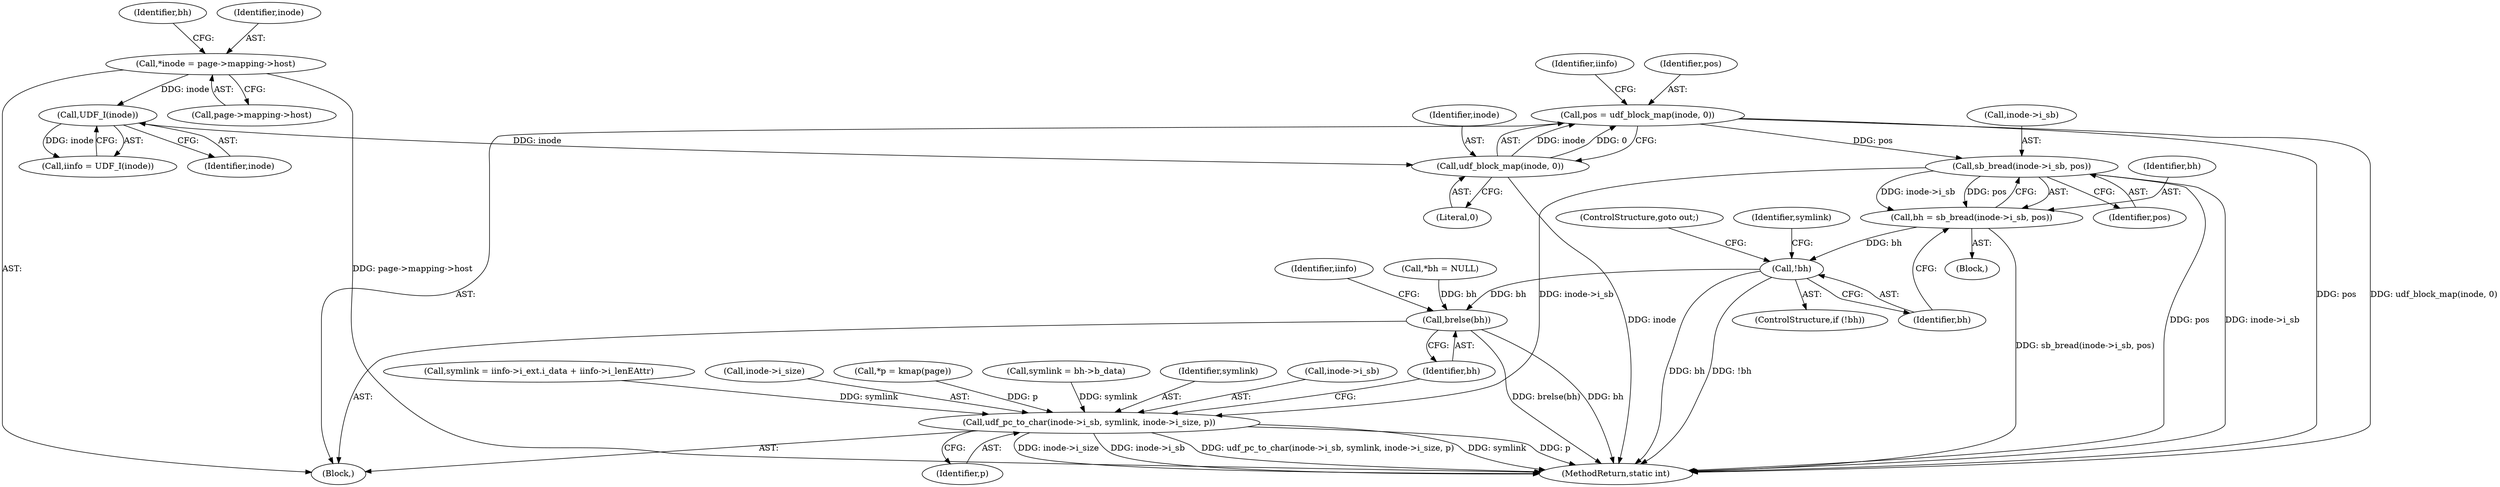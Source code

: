 digraph "0_linux_a1d47b262952a45aae62bd49cfaf33dd76c11a2c@API" {
"1000165" [label="(Call,sb_bread(inode->i_sb, pos))"];
"1000133" [label="(Call,pos = udf_block_map(inode, 0))"];
"1000135" [label="(Call,udf_block_map(inode, 0))"];
"1000131" [label="(Call,UDF_I(inode))"];
"1000105" [label="(Call,*inode = page->mapping->host)"];
"1000163" [label="(Call,bh = sb_bread(inode->i_sb, pos))"];
"1000171" [label="(Call,!bh)"];
"1000188" [label="(Call,brelse(bh))"];
"1000179" [label="(Call,udf_pc_to_char(inode->i_sb, symlink, inode->i_size, p))"];
"1000133" [label="(Call,pos = udf_block_map(inode, 0))"];
"1000173" [label="(ControlStructure,goto out;)"];
"1000114" [label="(Identifier,bh)"];
"1000137" [label="(Literal,0)"];
"1000150" [label="(Call,symlink = iinfo->i_ext.i_data + iinfo->i_lenEAttr)"];
"1000141" [label="(Identifier,iinfo)"];
"1000134" [label="(Identifier,pos)"];
"1000184" [label="(Call,inode->i_size)"];
"1000123" [label="(Call,*p = kmap(page))"];
"1000166" [label="(Call,inode->i_sb)"];
"1000164" [label="(Identifier,bh)"];
"1000174" [label="(Call,symlink = bh->b_data)"];
"1000105" [label="(Call,*inode = page->mapping->host)"];
"1000162" [label="(Block,)"];
"1000187" [label="(Identifier,p)"];
"1000129" [label="(Call,iinfo = UDF_I(inode))"];
"1000217" [label="(MethodReturn,static int)"];
"1000171" [label="(Call,!bh)"];
"1000183" [label="(Identifier,symlink)"];
"1000189" [label="(Identifier,bh)"];
"1000107" [label="(Call,page->mapping->host)"];
"1000135" [label="(Call,udf_block_map(inode, 0))"];
"1000103" [label="(Block,)"];
"1000170" [label="(ControlStructure,if (!bh))"];
"1000106" [label="(Identifier,inode)"];
"1000175" [label="(Identifier,symlink)"];
"1000180" [label="(Call,inode->i_sb)"];
"1000163" [label="(Call,bh = sb_bread(inode->i_sb, pos))"];
"1000113" [label="(Call,*bh = NULL)"];
"1000132" [label="(Identifier,inode)"];
"1000188" [label="(Call,brelse(bh))"];
"1000172" [label="(Identifier,bh)"];
"1000179" [label="(Call,udf_pc_to_char(inode->i_sb, symlink, inode->i_size, p))"];
"1000193" [label="(Identifier,iinfo)"];
"1000131" [label="(Call,UDF_I(inode))"];
"1000169" [label="(Identifier,pos)"];
"1000165" [label="(Call,sb_bread(inode->i_sb, pos))"];
"1000136" [label="(Identifier,inode)"];
"1000165" -> "1000163"  [label="AST: "];
"1000165" -> "1000169"  [label="CFG: "];
"1000166" -> "1000165"  [label="AST: "];
"1000169" -> "1000165"  [label="AST: "];
"1000163" -> "1000165"  [label="CFG: "];
"1000165" -> "1000217"  [label="DDG: pos"];
"1000165" -> "1000217"  [label="DDG: inode->i_sb"];
"1000165" -> "1000163"  [label="DDG: inode->i_sb"];
"1000165" -> "1000163"  [label="DDG: pos"];
"1000133" -> "1000165"  [label="DDG: pos"];
"1000165" -> "1000179"  [label="DDG: inode->i_sb"];
"1000133" -> "1000103"  [label="AST: "];
"1000133" -> "1000135"  [label="CFG: "];
"1000134" -> "1000133"  [label="AST: "];
"1000135" -> "1000133"  [label="AST: "];
"1000141" -> "1000133"  [label="CFG: "];
"1000133" -> "1000217"  [label="DDG: pos"];
"1000133" -> "1000217"  [label="DDG: udf_block_map(inode, 0)"];
"1000135" -> "1000133"  [label="DDG: inode"];
"1000135" -> "1000133"  [label="DDG: 0"];
"1000135" -> "1000137"  [label="CFG: "];
"1000136" -> "1000135"  [label="AST: "];
"1000137" -> "1000135"  [label="AST: "];
"1000135" -> "1000217"  [label="DDG: inode"];
"1000131" -> "1000135"  [label="DDG: inode"];
"1000131" -> "1000129"  [label="AST: "];
"1000131" -> "1000132"  [label="CFG: "];
"1000132" -> "1000131"  [label="AST: "];
"1000129" -> "1000131"  [label="CFG: "];
"1000131" -> "1000129"  [label="DDG: inode"];
"1000105" -> "1000131"  [label="DDG: inode"];
"1000105" -> "1000103"  [label="AST: "];
"1000105" -> "1000107"  [label="CFG: "];
"1000106" -> "1000105"  [label="AST: "];
"1000107" -> "1000105"  [label="AST: "];
"1000114" -> "1000105"  [label="CFG: "];
"1000105" -> "1000217"  [label="DDG: page->mapping->host"];
"1000163" -> "1000162"  [label="AST: "];
"1000164" -> "1000163"  [label="AST: "];
"1000172" -> "1000163"  [label="CFG: "];
"1000163" -> "1000217"  [label="DDG: sb_bread(inode->i_sb, pos)"];
"1000163" -> "1000171"  [label="DDG: bh"];
"1000171" -> "1000170"  [label="AST: "];
"1000171" -> "1000172"  [label="CFG: "];
"1000172" -> "1000171"  [label="AST: "];
"1000173" -> "1000171"  [label="CFG: "];
"1000175" -> "1000171"  [label="CFG: "];
"1000171" -> "1000217"  [label="DDG: bh"];
"1000171" -> "1000217"  [label="DDG: !bh"];
"1000171" -> "1000188"  [label="DDG: bh"];
"1000188" -> "1000103"  [label="AST: "];
"1000188" -> "1000189"  [label="CFG: "];
"1000189" -> "1000188"  [label="AST: "];
"1000193" -> "1000188"  [label="CFG: "];
"1000188" -> "1000217"  [label="DDG: brelse(bh)"];
"1000188" -> "1000217"  [label="DDG: bh"];
"1000113" -> "1000188"  [label="DDG: bh"];
"1000179" -> "1000103"  [label="AST: "];
"1000179" -> "1000187"  [label="CFG: "];
"1000180" -> "1000179"  [label="AST: "];
"1000183" -> "1000179"  [label="AST: "];
"1000184" -> "1000179"  [label="AST: "];
"1000187" -> "1000179"  [label="AST: "];
"1000189" -> "1000179"  [label="CFG: "];
"1000179" -> "1000217"  [label="DDG: udf_pc_to_char(inode->i_sb, symlink, inode->i_size, p)"];
"1000179" -> "1000217"  [label="DDG: symlink"];
"1000179" -> "1000217"  [label="DDG: p"];
"1000179" -> "1000217"  [label="DDG: inode->i_size"];
"1000179" -> "1000217"  [label="DDG: inode->i_sb"];
"1000150" -> "1000179"  [label="DDG: symlink"];
"1000174" -> "1000179"  [label="DDG: symlink"];
"1000123" -> "1000179"  [label="DDG: p"];
}
